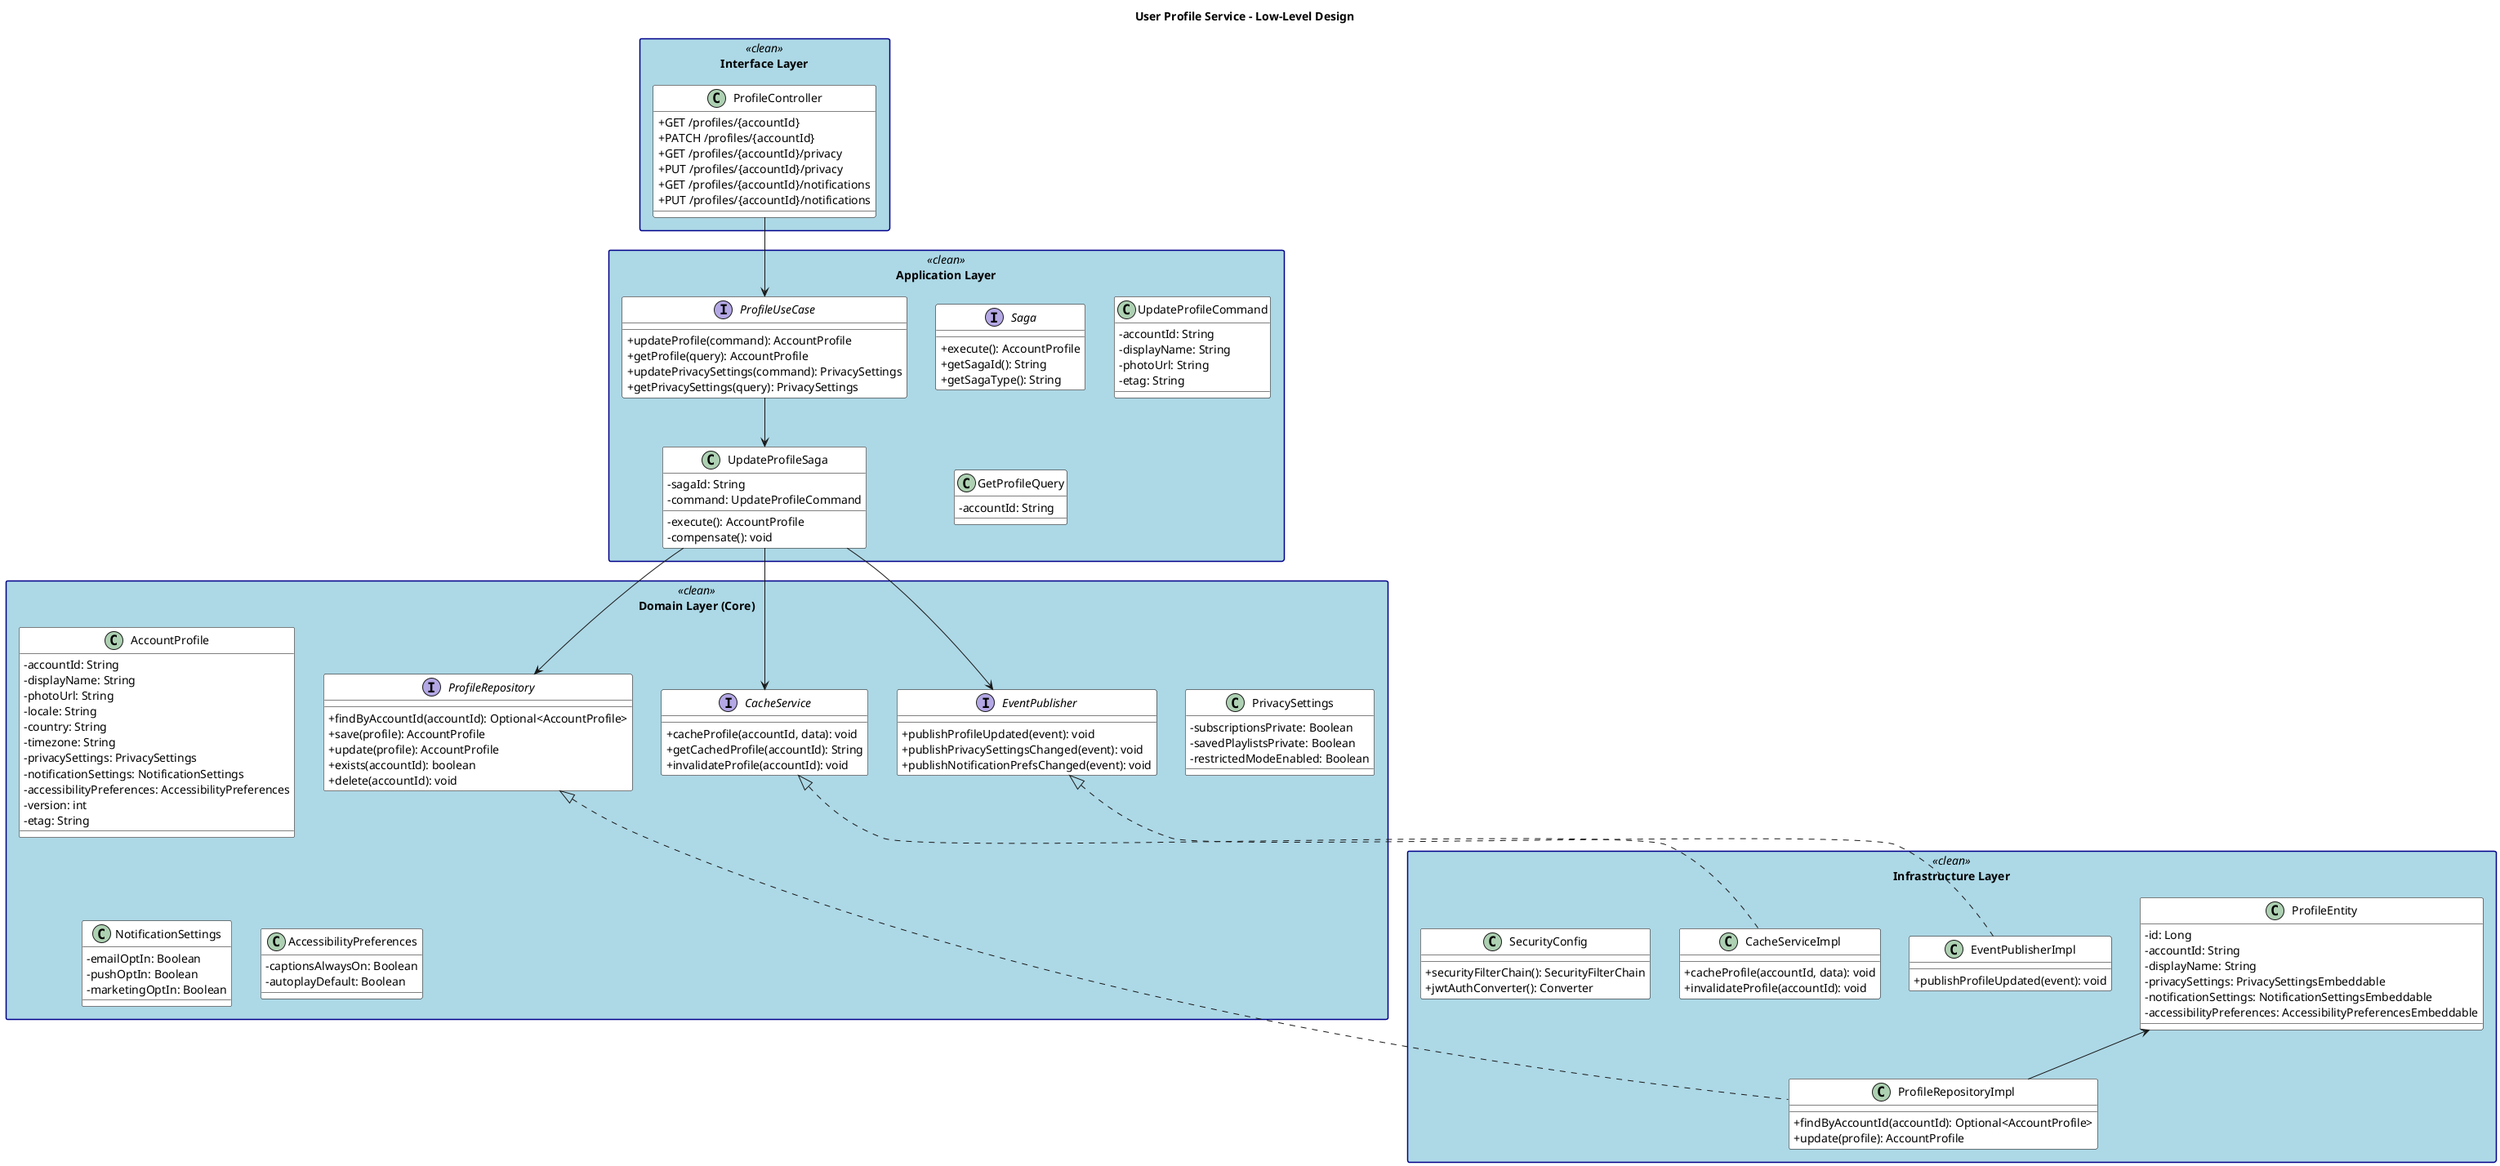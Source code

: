 @startuml
title User Profile Service - Low-Level Design

skinparam shadowing false
skinparam packageStyle rectangle
skinparam classAttributeIconSize 0
skinparam fontName "Helvetica"
skinparam titleFontName "Helvetica"
skinparam legendFontName "Helvetica"
skinparam noteFontName "Helvetica"
skinparam backgroundColor white
skinparam packageBackgroundColor lightblue
skinparam packageBorderColor darkblue
skinparam classBackgroundColor white
skinparam classBorderColor black
skinparam interfaceBackgroundColor lightgreen
skinparam interfaceBorderColor black

package "Domain Layer (Core)" <<clean>> {
    class AccountProfile {
        -accountId: String
        -displayName: String
        -photoUrl: String
        -locale: String
        -country: String
        -timezone: String
        -privacySettings: PrivacySettings
        -notificationSettings: NotificationSettings
        -accessibilityPreferences: AccessibilityPreferences
        -version: int
        -etag: String
    }
    
    class PrivacySettings {
        -subscriptionsPrivate: Boolean
        -savedPlaylistsPrivate: Boolean
        -restrictedModeEnabled: Boolean
    }
    
    class NotificationSettings {
        -emailOptIn: Boolean
        -pushOptIn: Boolean
        -marketingOptIn: Boolean
    }
    
    class AccessibilityPreferences {
        -captionsAlwaysOn: Boolean
        -autoplayDefault: Boolean
    }
    
    interface ProfileRepository {
        +findByAccountId(accountId): Optional<AccountProfile>
        +save(profile): AccountProfile
        +update(profile): AccountProfile
        +exists(accountId): boolean
        +delete(accountId): void
    }
    
    interface EventPublisher {
        +publishProfileUpdated(event): void
        +publishPrivacySettingsChanged(event): void
        +publishNotificationPrefsChanged(event): void
    }
    
    interface CacheService {
        +cacheProfile(accountId, data): void
        +getCachedProfile(accountId): String
        +invalidateProfile(accountId): void
    }
}

package "Application Layer" <<clean>> {
    interface Saga {
        +execute(): AccountProfile
        +getSagaId(): String
        +getSagaType(): String
    }
    
    class UpdateProfileSaga {
        -sagaId: String
        -command: UpdateProfileCommand
        -execute(): AccountProfile
        -compensate(): void
    }
    
    class UpdateProfileCommand {
        -accountId: String
        -displayName: String
        -photoUrl: String
        -etag: String
    }
    
    class GetProfileQuery {
        -accountId: String
    }
    
    interface ProfileUseCase {
        +updateProfile(command): AccountProfile
        +getProfile(query): AccountProfile
        +updatePrivacySettings(command): PrivacySettings
        +getPrivacySettings(query): PrivacySettings
    }
}

package "Infrastructure Layer" <<clean>> {
    class ProfileEntity {
        -id: Long
        -accountId: String
        -displayName: String
        -privacySettings: PrivacySettingsEmbeddable
        -notificationSettings: NotificationSettingsEmbeddable
        -accessibilityPreferences: AccessibilityPreferencesEmbeddable
    }
    
    class ProfileRepositoryImpl {
        +findByAccountId(accountId): Optional<AccountProfile>
        +update(profile): AccountProfile
    }
    
    class EventPublisherImpl {
        +publishProfileUpdated(event): void
    }
    
    class CacheServiceImpl {
        +cacheProfile(accountId, data): void
        +invalidateProfile(accountId): void
    }
    
    class SecurityConfig {
        +securityFilterChain(): SecurityFilterChain
        +jwtAuthConverter(): Converter
    }
}

package "Interface Layer" <<clean>> {
    class ProfileController {
        +GET /profiles/{accountId}
        +PATCH /profiles/{accountId}
        +GET /profiles/{accountId}/privacy
        +PUT /profiles/{accountId}/privacy
        +GET /profiles/{accountId}/notifications
        +PUT /profiles/{accountId}/notifications
    }
}

' Relationships
ProfileController --> ProfileUseCase
ProfileUseCase --> UpdateProfileSaga
UpdateProfileSaga --> ProfileRepository
UpdateProfileSaga --> EventPublisher
UpdateProfileSaga --> CacheService

ProfileRepository <|.. ProfileRepositoryImpl
EventPublisher <|.. EventPublisherImpl
CacheService <|.. CacheServiceImpl

' Domain to Infrastructure
ProfileEntity <-- ProfileRepositoryImpl

@enduml
